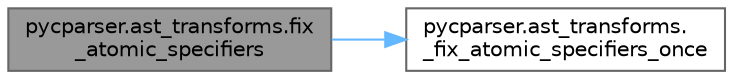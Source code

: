digraph "pycparser.ast_transforms.fix_atomic_specifiers"
{
 // LATEX_PDF_SIZE
  bgcolor="transparent";
  edge [fontname=Helvetica,fontsize=10,labelfontname=Helvetica,labelfontsize=10];
  node [fontname=Helvetica,fontsize=10,shape=box,height=0.2,width=0.4];
  rankdir="LR";
  Node1 [id="Node000001",label="pycparser.ast_transforms.fix\l_atomic_specifiers",height=0.2,width=0.4,color="gray40", fillcolor="grey60", style="filled", fontcolor="black",tooltip=" "];
  Node1 -> Node2 [id="edge1_Node000001_Node000002",color="steelblue1",style="solid",tooltip=" "];
  Node2 [id="Node000002",label="pycparser.ast_transforms.\l_fix_atomic_specifiers_once",height=0.2,width=0.4,color="grey40", fillcolor="white", style="filled",URL="$namespacepycparser_1_1ast__transforms.html#a05352772fa8ba24c533fe2ff211488e6",tooltip=" "];
}
